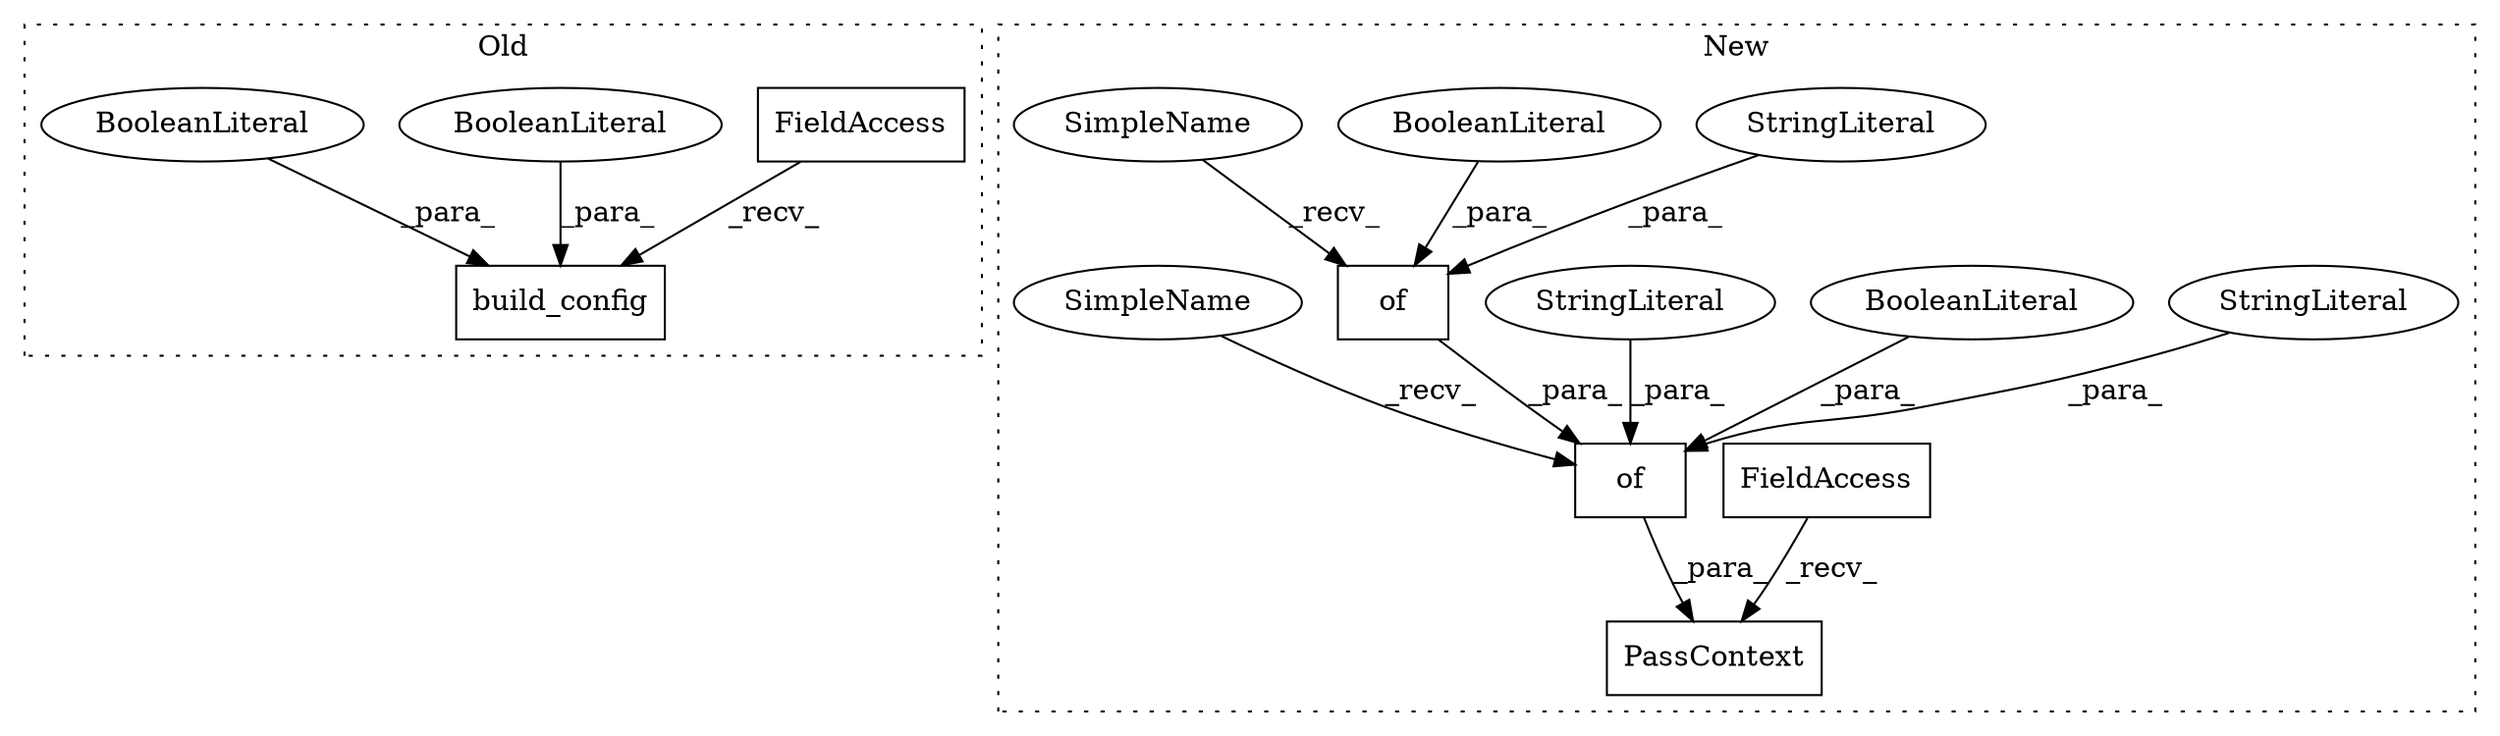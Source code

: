 digraph G {
subgraph cluster0 {
1 [label="build_config" a="32" s="9467,9489" l="13,1" shape="box"];
6 [label="FieldAccess" a="22" s="9456" l="10" shape="box"];
9 [label="BooleanLiteral" a="9" s="9480" l="4" shape="ellipse"];
11 [label="BooleanLiteral" a="9" s="9485" l="4" shape="ellipse"];
label = "Old";
style="dotted";
}
subgraph cluster1 {
2 [label="PassContext" a="32" s="9656,9768" l="12,1" shape="box"];
3 [label="FieldAccess" a="22" s="9642" l="13" shape="box"];
4 [label="of" a="32" s="9736,9766" l="3,1" shape="box"];
5 [label="StringLiteral" a="45" s="9739" l="22" shape="ellipse"];
7 [label="of" a="32" s="9672,9767" l="3,1" shape="box"];
8 [label="StringLiteral" a="45" s="9675" l="31" shape="ellipse"];
10 [label="BooleanLiteral" a="9" s="9762" l="4" shape="ellipse"];
12 [label="BooleanLiteral" a="9" s="9707" l="4" shape="ellipse"];
13 [label="StringLiteral" a="45" s="9712" l="19" shape="ellipse"];
14 [label="SimpleName" a="42" s="9732" l="3" shape="ellipse"];
15 [label="SimpleName" a="42" s="9668" l="3" shape="ellipse"];
label = "New";
style="dotted";
}
3 -> 2 [label="_recv_"];
4 -> 7 [label="_para_"];
5 -> 4 [label="_para_"];
6 -> 1 [label="_recv_"];
7 -> 2 [label="_para_"];
8 -> 7 [label="_para_"];
9 -> 1 [label="_para_"];
10 -> 4 [label="_para_"];
11 -> 1 [label="_para_"];
12 -> 7 [label="_para_"];
13 -> 7 [label="_para_"];
14 -> 4 [label="_recv_"];
15 -> 7 [label="_recv_"];
}